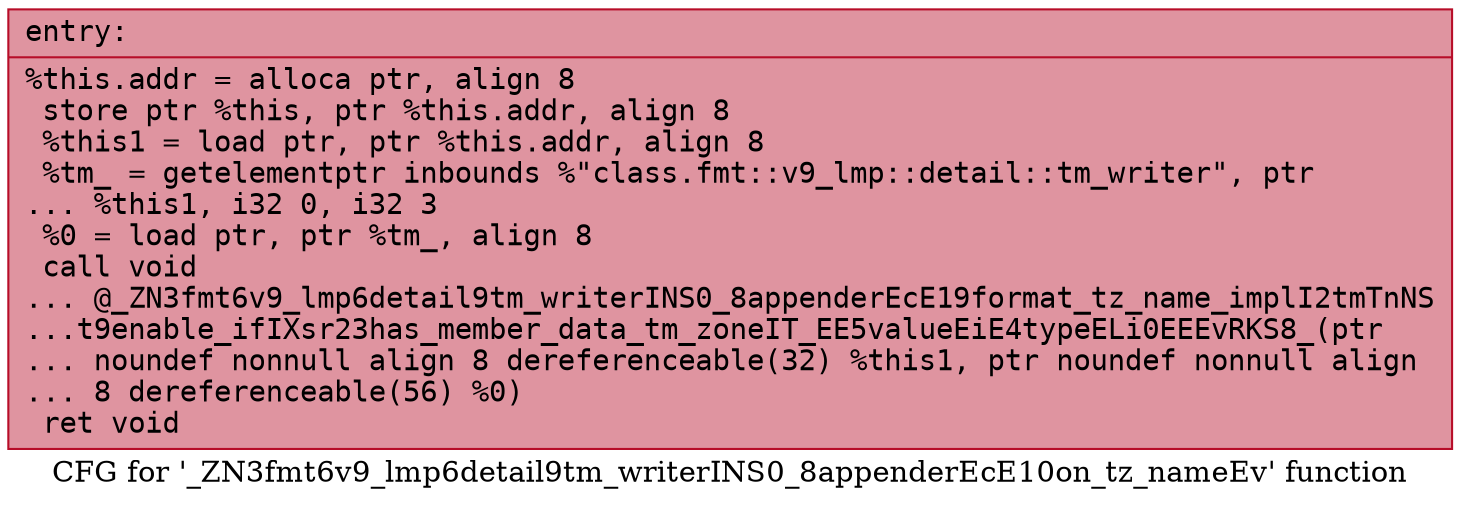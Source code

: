 digraph "CFG for '_ZN3fmt6v9_lmp6detail9tm_writerINS0_8appenderEcE10on_tz_nameEv' function" {
	label="CFG for '_ZN3fmt6v9_lmp6detail9tm_writerINS0_8appenderEcE10on_tz_nameEv' function";

	Node0x558416985ea0 [shape=record,color="#b70d28ff", style=filled, fillcolor="#b70d2870" fontname="Courier",label="{entry:\l|  %this.addr = alloca ptr, align 8\l  store ptr %this, ptr %this.addr, align 8\l  %this1 = load ptr, ptr %this.addr, align 8\l  %tm_ = getelementptr inbounds %\"class.fmt::v9_lmp::detail::tm_writer\", ptr\l... %this1, i32 0, i32 3\l  %0 = load ptr, ptr %tm_, align 8\l  call void\l... @_ZN3fmt6v9_lmp6detail9tm_writerINS0_8appenderEcE19format_tz_name_implI2tmTnNS\l...t9enable_ifIXsr23has_member_data_tm_zoneIT_EE5valueEiE4typeELi0EEEvRKS8_(ptr\l... noundef nonnull align 8 dereferenceable(32) %this1, ptr noundef nonnull align\l... 8 dereferenceable(56) %0)\l  ret void\l}"];
}
